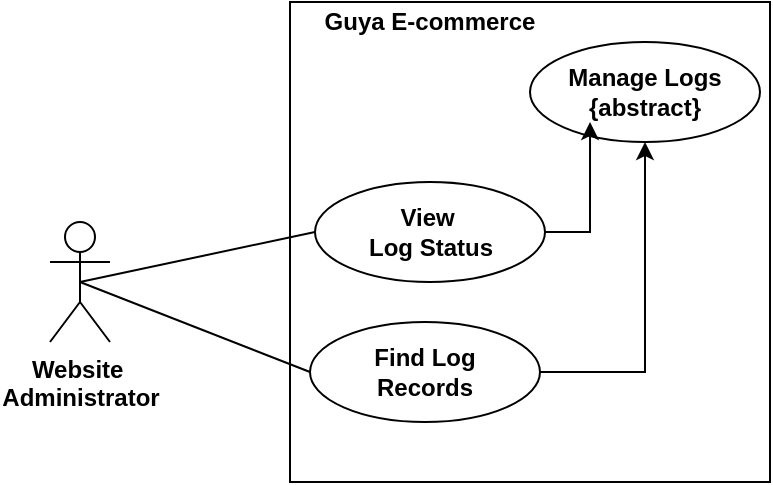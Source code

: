 <mxfile version="12.4.2" type="device" pages="1"><diagram id="v1LmVbWC4x0zRzyfucxO" name="Page-1"><mxGraphModel dx="1094" dy="1586" grid="1" gridSize="10" guides="1" tooltips="1" connect="1" arrows="1" fold="1" page="1" pageScale="1" pageWidth="850" pageHeight="1100" math="0" shadow="0"><root><mxCell id="0"/><mxCell id="1" parent="0"/><mxCell id="sqHw4xXwoAHYT0mKzuTx-2" value="Website&amp;nbsp;&lt;br&gt;Administrator" style="shape=umlActor;verticalLabelPosition=bottom;labelBackgroundColor=#ffffff;verticalAlign=top;html=1;outlineConnect=0;fontStyle=1" parent="1" vertex="1"><mxGeometry x="120" y="-650" width="30" height="60" as="geometry"/></mxCell><mxCell id="sqHw4xXwoAHYT0mKzuTx-4" value="" style="rounded=0;whiteSpace=wrap;html=1;" parent="1" vertex="1"><mxGeometry x="240" y="-760" width="240" height="240" as="geometry"/></mxCell><mxCell id="sqHw4xXwoAHYT0mKzuTx-5" value="Guya E-commerce" style="text;html=1;strokeColor=none;fillColor=none;align=center;verticalAlign=middle;whiteSpace=wrap;rounded=0;fontStyle=1" parent="1" vertex="1"><mxGeometry x="250" y="-760" width="120" height="20" as="geometry"/></mxCell><mxCell id="sqHw4xXwoAHYT0mKzuTx-1" value="Manage Logs&lt;br&gt;{abstract}" style="ellipse;whiteSpace=wrap;html=1;fontStyle=1;align=center;horizontal=1;labelBackgroundColor=none;labelBorderColor=none;shadow=0;" parent="1" vertex="1"><mxGeometry x="360" y="-740" width="115" height="50" as="geometry"/></mxCell><mxCell id="sqHw4xXwoAHYT0mKzuTx-15" style="edgeStyle=orthogonalEdgeStyle;rounded=0;orthogonalLoop=1;jettySize=auto;html=1;exitX=1;exitY=0.5;exitDx=0;exitDy=0;entryX=0.261;entryY=0.8;entryDx=0;entryDy=0;entryPerimeter=0;" parent="1" source="sqHw4xXwoAHYT0mKzuTx-9" target="sqHw4xXwoAHYT0mKzuTx-1" edge="1"><mxGeometry relative="1" as="geometry"/></mxCell><mxCell id="sqHw4xXwoAHYT0mKzuTx-9" value="View&amp;nbsp;&lt;br&gt;Log Status" style="ellipse;whiteSpace=wrap;html=1;fontStyle=1;align=center;horizontal=1;labelBackgroundColor=none;labelBorderColor=none;shadow=0;" parent="1" vertex="1"><mxGeometry x="252.5" y="-670" width="115" height="50" as="geometry"/></mxCell><mxCell id="sqHw4xXwoAHYT0mKzuTx-16" style="edgeStyle=orthogonalEdgeStyle;rounded=0;orthogonalLoop=1;jettySize=auto;html=1;exitX=1;exitY=0.5;exitDx=0;exitDy=0;" parent="1" source="sqHw4xXwoAHYT0mKzuTx-11" target="sqHw4xXwoAHYT0mKzuTx-1" edge="1"><mxGeometry relative="1" as="geometry"/></mxCell><mxCell id="sqHw4xXwoAHYT0mKzuTx-11" value="Find Log&lt;br&gt;Records" style="ellipse;whiteSpace=wrap;html=1;fontStyle=1;align=center;horizontal=1;labelBackgroundColor=none;labelBorderColor=none;shadow=0;" parent="1" vertex="1"><mxGeometry x="250" y="-600" width="115" height="50" as="geometry"/></mxCell><mxCell id="sqHw4xXwoAHYT0mKzuTx-19" value="" style="endArrow=none;html=1;entryX=0;entryY=0.5;entryDx=0;entryDy=0;" parent="1" target="sqHw4xXwoAHYT0mKzuTx-9" edge="1"><mxGeometry width="50" height="50" relative="1" as="geometry"><mxPoint x="135" y="-620" as="sourcePoint"/><mxPoint x="170" y="-360" as="targetPoint"/></mxGeometry></mxCell><mxCell id="sqHw4xXwoAHYT0mKzuTx-20" value="" style="endArrow=none;html=1;entryX=0;entryY=0.5;entryDx=0;entryDy=0;exitX=0.5;exitY=0.5;exitDx=0;exitDy=0;exitPerimeter=0;" parent="1" source="sqHw4xXwoAHYT0mKzuTx-2" target="sqHw4xXwoAHYT0mKzuTx-11" edge="1"><mxGeometry width="50" height="50" relative="1" as="geometry"><mxPoint x="145" y="-610" as="sourcePoint"/><mxPoint x="262.5" y="-635" as="targetPoint"/></mxGeometry></mxCell></root></mxGraphModel></diagram></mxfile>
